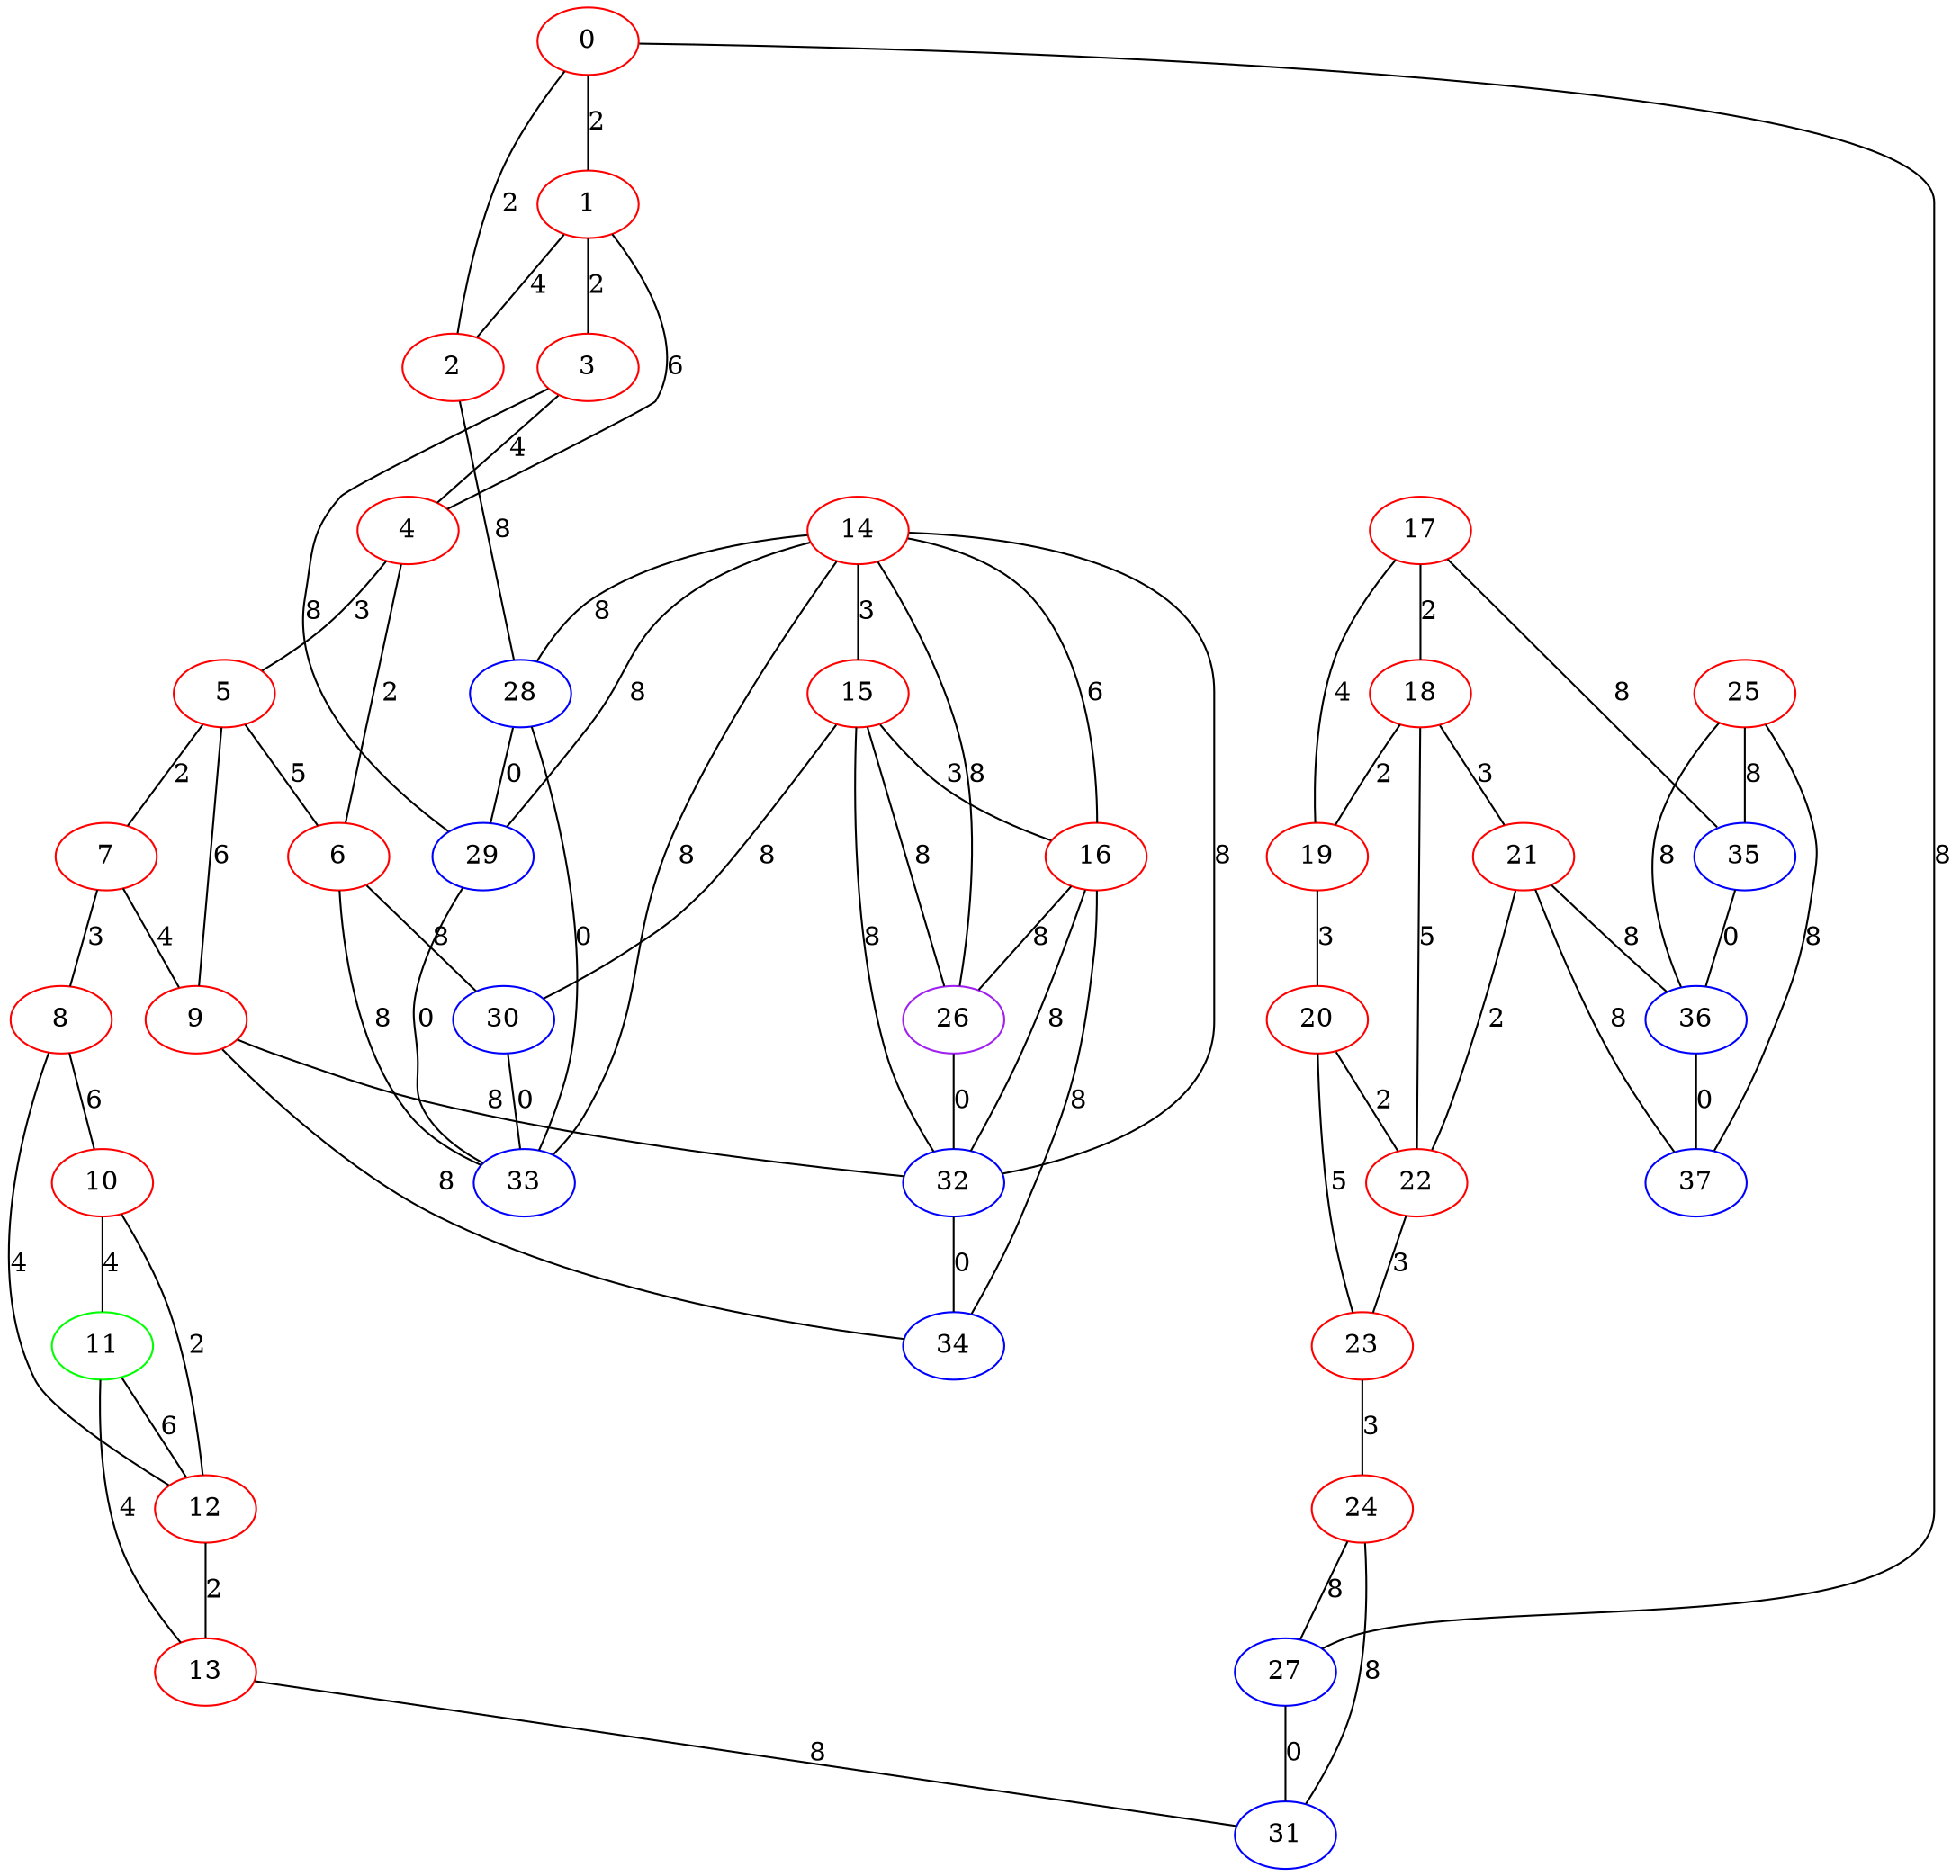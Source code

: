graph "" {
0 [color=red, weight=1];
1 [color=red, weight=1];
2 [color=red, weight=1];
3 [color=red, weight=1];
4 [color=red, weight=1];
5 [color=red, weight=1];
6 [color=red, weight=1];
7 [color=red, weight=1];
8 [color=red, weight=1];
9 [color=red, weight=1];
10 [color=red, weight=1];
11 [color=green, weight=2];
12 [color=red, weight=1];
13 [color=red, weight=1];
14 [color=red, weight=1];
15 [color=red, weight=1];
16 [color=red, weight=1];
17 [color=red, weight=1];
18 [color=red, weight=1];
19 [color=red, weight=1];
20 [color=red, weight=1];
21 [color=red, weight=1];
22 [color=red, weight=1];
23 [color=red, weight=1];
24 [color=red, weight=1];
25 [color=red, weight=1];
26 [color=purple, weight=4];
27 [color=blue, weight=3];
28 [color=blue, weight=3];
29 [color=blue, weight=3];
30 [color=blue, weight=3];
31 [color=blue, weight=3];
32 [color=blue, weight=3];
33 [color=blue, weight=3];
34 [color=blue, weight=3];
35 [color=blue, weight=3];
36 [color=blue, weight=3];
37 [color=blue, weight=3];
0 -- 1  [key=0, label=2];
0 -- 2  [key=0, label=2];
0 -- 27  [key=0, label=8];
1 -- 2  [key=0, label=4];
1 -- 3  [key=0, label=2];
1 -- 4  [key=0, label=6];
2 -- 28  [key=0, label=8];
3 -- 4  [key=0, label=4];
3 -- 29  [key=0, label=8];
4 -- 5  [key=0, label=3];
4 -- 6  [key=0, label=2];
5 -- 9  [key=0, label=6];
5 -- 6  [key=0, label=5];
5 -- 7  [key=0, label=2];
6 -- 33  [key=0, label=8];
6 -- 30  [key=0, label=8];
7 -- 8  [key=0, label=3];
7 -- 9  [key=0, label=4];
8 -- 10  [key=0, label=6];
8 -- 12  [key=0, label=4];
9 -- 32  [key=0, label=8];
9 -- 34  [key=0, label=8];
10 -- 11  [key=0, label=4];
10 -- 12  [key=0, label=2];
11 -- 12  [key=0, label=6];
11 -- 13  [key=0, label=4];
12 -- 13  [key=0, label=2];
13 -- 31  [key=0, label=8];
14 -- 32  [key=0, label=8];
14 -- 33  [key=0, label=8];
14 -- 15  [key=0, label=3];
14 -- 16  [key=0, label=6];
14 -- 26  [key=0, label=8];
14 -- 28  [key=0, label=8];
14 -- 29  [key=0, label=8];
15 -- 16  [key=0, label=3];
15 -- 32  [key=0, label=8];
15 -- 26  [key=0, label=8];
15 -- 30  [key=0, label=8];
16 -- 32  [key=0, label=8];
16 -- 34  [key=0, label=8];
16 -- 26  [key=0, label=8];
17 -- 35  [key=0, label=8];
17 -- 18  [key=0, label=2];
17 -- 19  [key=0, label=4];
18 -- 19  [key=0, label=2];
18 -- 21  [key=0, label=3];
18 -- 22  [key=0, label=5];
19 -- 20  [key=0, label=3];
20 -- 22  [key=0, label=2];
20 -- 23  [key=0, label=5];
21 -- 36  [key=0, label=8];
21 -- 37  [key=0, label=8];
21 -- 22  [key=0, label=2];
22 -- 23  [key=0, label=3];
23 -- 24  [key=0, label=3];
24 -- 31  [key=0, label=8];
24 -- 27  [key=0, label=8];
25 -- 35  [key=0, label=8];
25 -- 36  [key=0, label=8];
25 -- 37  [key=0, label=8];
26 -- 32  [key=0, label=0];
27 -- 31  [key=0, label=0];
28 -- 33  [key=0, label=0];
28 -- 29  [key=0, label=0];
29 -- 33  [key=0, label=0];
30 -- 33  [key=0, label=0];
32 -- 34  [key=0, label=0];
35 -- 36  [key=0, label=0];
36 -- 37  [key=0, label=0];
}
